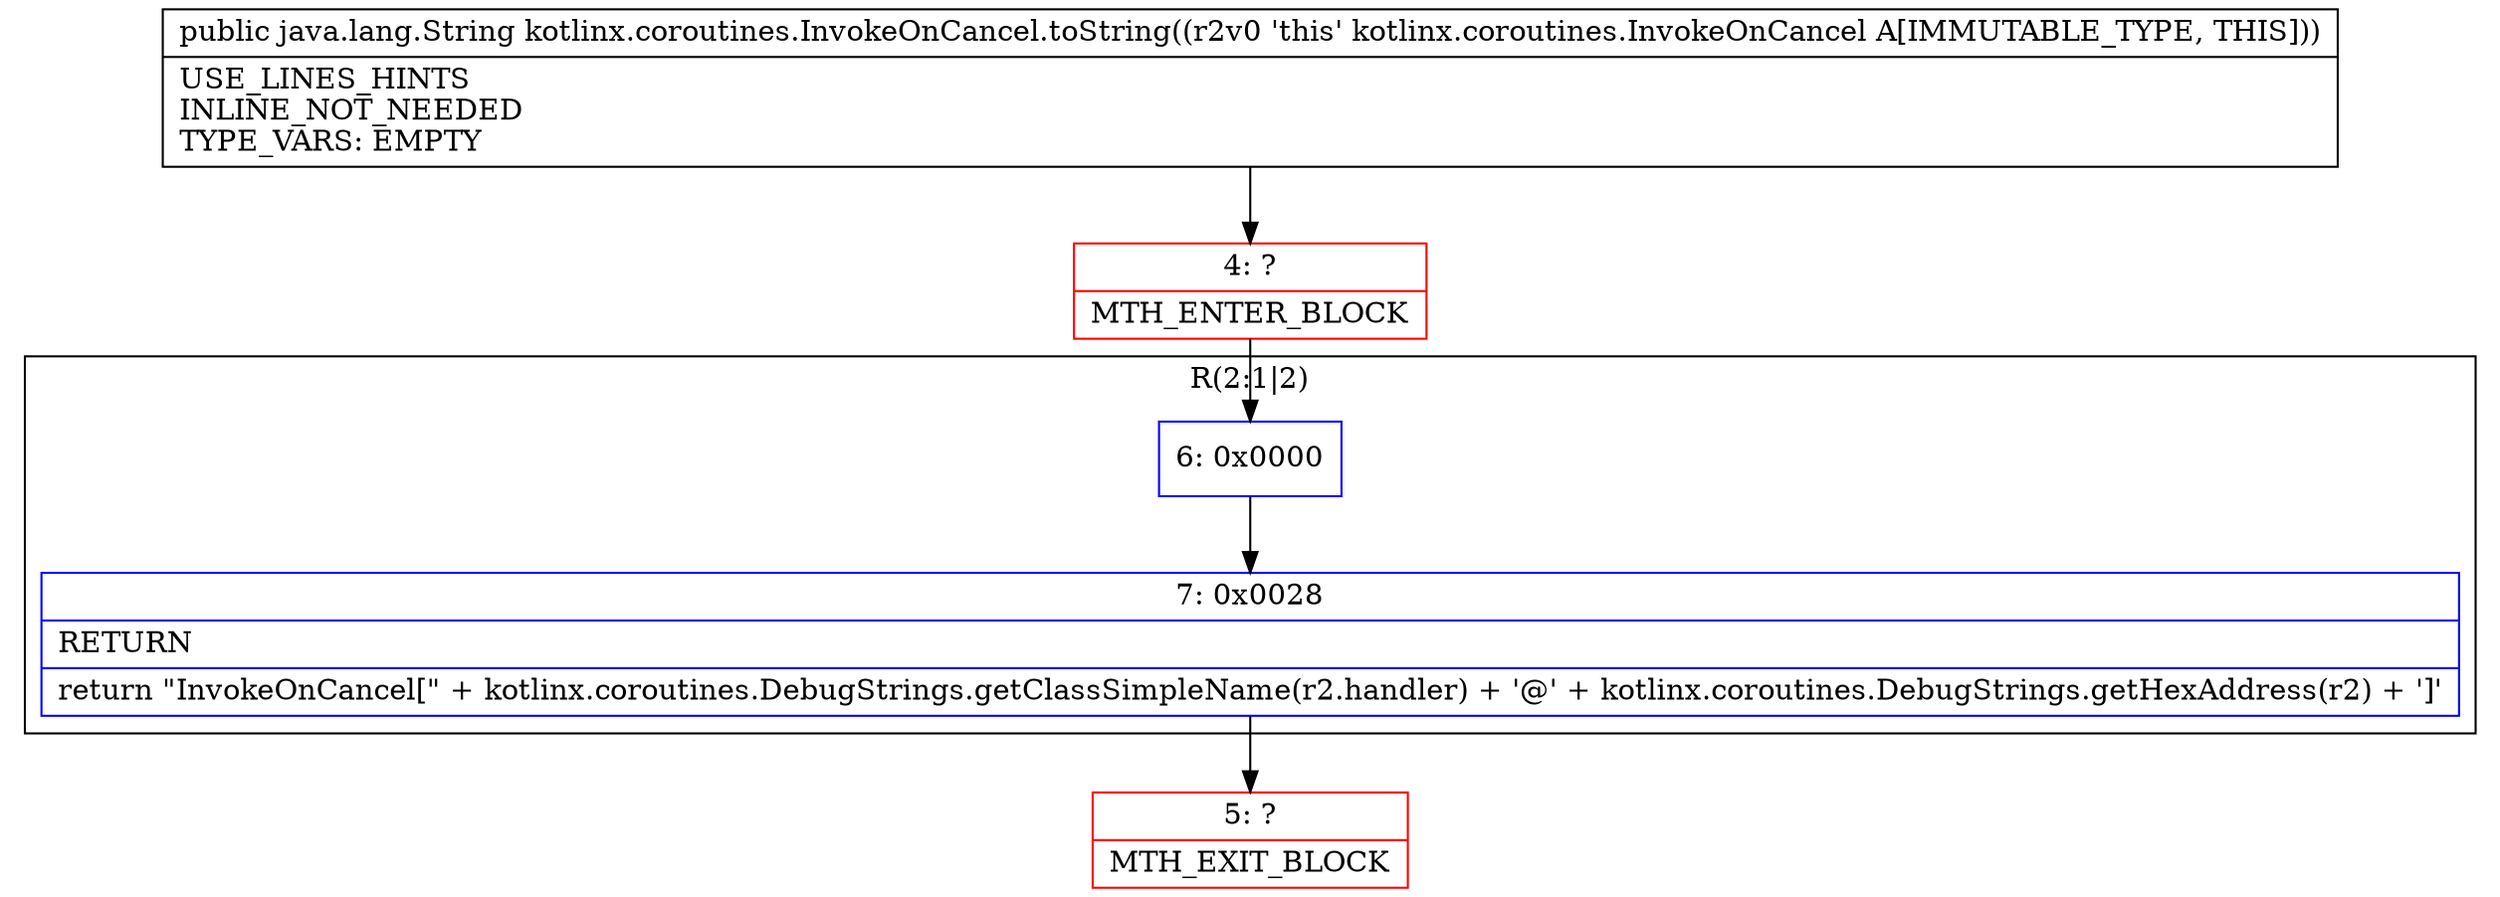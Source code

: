 digraph "CFG forkotlinx.coroutines.InvokeOnCancel.toString()Ljava\/lang\/String;" {
subgraph cluster_Region_2000911925 {
label = "R(2:1|2)";
node [shape=record,color=blue];
Node_6 [shape=record,label="{6\:\ 0x0000}"];
Node_7 [shape=record,label="{7\:\ 0x0028|RETURN\l|return \"InvokeOnCancel[\" + kotlinx.coroutines.DebugStrings.getClassSimpleName(r2.handler) + '@' + kotlinx.coroutines.DebugStrings.getHexAddress(r2) + ']'\l}"];
}
Node_4 [shape=record,color=red,label="{4\:\ ?|MTH_ENTER_BLOCK\l}"];
Node_5 [shape=record,color=red,label="{5\:\ ?|MTH_EXIT_BLOCK\l}"];
MethodNode[shape=record,label="{public java.lang.String kotlinx.coroutines.InvokeOnCancel.toString((r2v0 'this' kotlinx.coroutines.InvokeOnCancel A[IMMUTABLE_TYPE, THIS]))  | USE_LINES_HINTS\lINLINE_NOT_NEEDED\lTYPE_VARS: EMPTY\l}"];
MethodNode -> Node_4;Node_6 -> Node_7;
Node_7 -> Node_5;
Node_4 -> Node_6;
}

